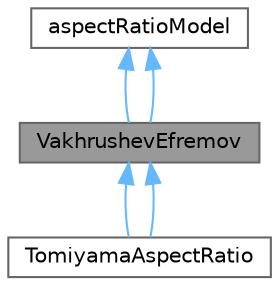 digraph "VakhrushevEfremov"
{
 // LATEX_PDF_SIZE
  bgcolor="transparent";
  edge [fontname=Helvetica,fontsize=10,labelfontname=Helvetica,labelfontsize=10];
  node [fontname=Helvetica,fontsize=10,shape=box,height=0.2,width=0.4];
  Node1 [id="Node000001",label="VakhrushevEfremov",height=0.2,width=0.4,color="gray40", fillcolor="grey60", style="filled", fontcolor="black",tooltip="Aspect ratio model of Vakhrushev and Efremov."];
  Node2 -> Node1 [id="edge1_Node000001_Node000002",dir="back",color="steelblue1",style="solid",tooltip=" "];
  Node2 [id="Node000002",label="aspectRatioModel",height=0.2,width=0.4,color="gray40", fillcolor="white", style="filled",URL="$classFoam_1_1aspectRatioModel.html",tooltip=" "];
  Node2 -> Node1 [id="edge2_Node000001_Node000002",dir="back",color="steelblue1",style="solid",tooltip=" "];
  Node1 -> Node3 [id="edge3_Node000001_Node000003",dir="back",color="steelblue1",style="solid",tooltip=" "];
  Node3 [id="Node000003",label="TomiyamaAspectRatio",height=0.2,width=0.4,color="gray40", fillcolor="white", style="filled",URL="$classFoam_1_1aspectRatioModels_1_1TomiyamaAspectRatio.html",tooltip="Aspect ratio model of Tomiyama."];
  Node1 -> Node3 [id="edge4_Node000001_Node000003",dir="back",color="steelblue1",style="solid",tooltip=" "];
}
